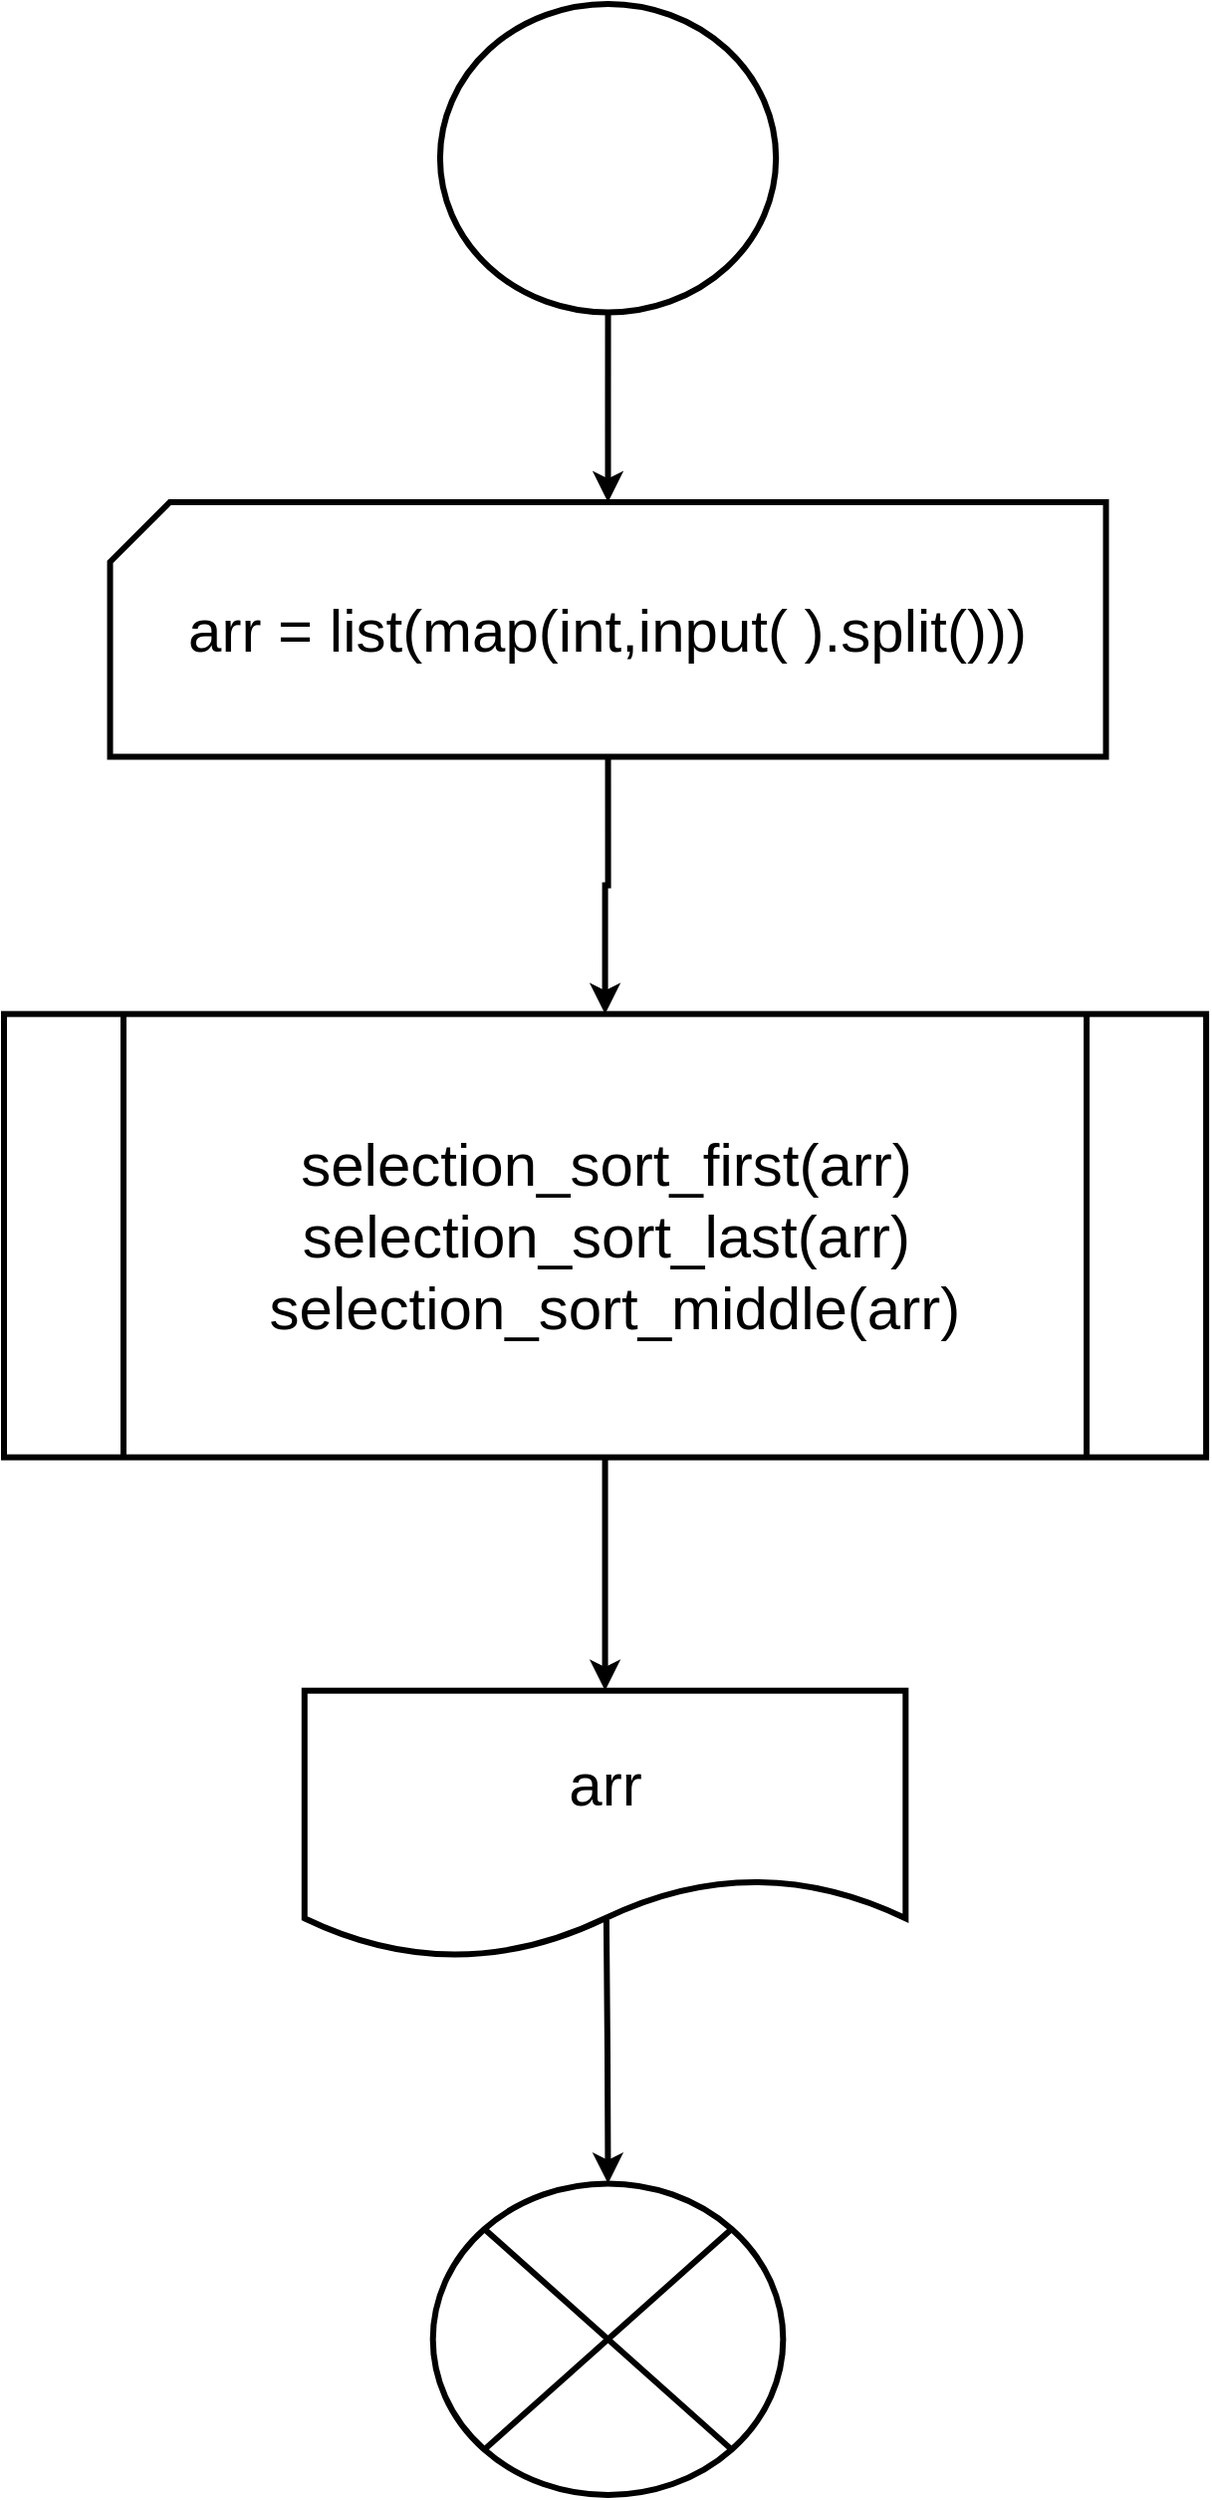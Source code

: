 <mxfile version="22.1.5" type="github">
  <diagram id="C5RBs43oDa-KdzZeNtuy" name="Page-1">
    <mxGraphModel dx="929" dy="3157" grid="1" gridSize="10" guides="1" tooltips="1" connect="1" arrows="1" fold="1" page="1" pageScale="1" pageWidth="827" pageHeight="1169" math="0" shadow="0">
      <root>
        <mxCell id="WIyWlLk6GJQsqaUBKTNV-0" />
        <mxCell id="WIyWlLk6GJQsqaUBKTNV-1" parent="WIyWlLk6GJQsqaUBKTNV-0" />
        <mxCell id="GnlaAtMcbr-nOltD3uFB-0" value="" style="ellipse;whiteSpace=wrap;html=1;fontSize=12;container=0;strokeWidth=3;" vertex="1" parent="WIyWlLk6GJQsqaUBKTNV-1">
          <mxGeometry x="3228.943" y="-630" width="168.654" height="154.769" as="geometry" />
        </mxCell>
        <mxCell id="GnlaAtMcbr-nOltD3uFB-1" style="edgeStyle=orthogonalEdgeStyle;rounded=0;orthogonalLoop=1;jettySize=auto;html=1;entryX=0.5;entryY=0;entryDx=0;entryDy=0;entryPerimeter=0;fontSize=12;strokeWidth=3;" edge="1" parent="WIyWlLk6GJQsqaUBKTNV-1" source="GnlaAtMcbr-nOltD3uFB-0" target="GnlaAtMcbr-nOltD3uFB-6">
          <mxGeometry relative="1" as="geometry">
            <mxPoint x="3311.78" y="-378.521" as="targetPoint" />
          </mxGeometry>
        </mxCell>
        <mxCell id="GnlaAtMcbr-nOltD3uFB-2" value="&lt;div style=&quot;font-size: 30px;&quot;&gt;&lt;font style=&quot;font-size: 30px;&quot;&gt;selection_sort_first(arr)&lt;/font&gt;&lt;/div&gt;&lt;div style=&quot;font-size: 30px;&quot;&gt;&lt;font style=&quot;font-size: 30px;&quot;&gt;selection_sort_last(arr)&lt;/font&gt;&lt;/div&gt;&lt;font style=&quot;font-size: 30px;&quot;&gt;&amp;nbsp;selection_sort_middle(arr)&lt;/font&gt;" style="shape=process;whiteSpace=wrap;html=1;backgroundOutline=1;container=0;fontSize=12;strokeWidth=3;" vertex="1" parent="WIyWlLk6GJQsqaUBKTNV-1">
          <mxGeometry x="3010" y="-123.169" width="603.56" height="222.459" as="geometry" />
        </mxCell>
        <mxCell id="GnlaAtMcbr-nOltD3uFB-3" value="&lt;font style=&quot;font-size: 30px;&quot;&gt;arr&lt;/font&gt;" style="shape=document;whiteSpace=wrap;html=1;boundedLbl=1;container=0;fontSize=12;strokeWidth=3;" vertex="1" parent="WIyWlLk6GJQsqaUBKTNV-1">
          <mxGeometry x="3160.89" y="216.328" width="301.78" height="134.441" as="geometry" />
        </mxCell>
        <mxCell id="GnlaAtMcbr-nOltD3uFB-4" style="edgeStyle=orthogonalEdgeStyle;rounded=0;orthogonalLoop=1;jettySize=auto;html=1;entryX=0.5;entryY=0;entryDx=0;entryDy=0;fontSize=12;strokeWidth=3;" edge="1" parent="WIyWlLk6GJQsqaUBKTNV-1" source="GnlaAtMcbr-nOltD3uFB-2" target="GnlaAtMcbr-nOltD3uFB-3">
          <mxGeometry relative="1" as="geometry">
            <mxPoint x="3311.78" y="225.03" as="targetPoint" />
          </mxGeometry>
        </mxCell>
        <mxCell id="GnlaAtMcbr-nOltD3uFB-5" style="edgeStyle=orthogonalEdgeStyle;rounded=0;orthogonalLoop=1;jettySize=auto;html=1;exitX=0.5;exitY=1;exitDx=0;exitDy=0;exitPerimeter=0;entryX=0.5;entryY=0;entryDx=0;entryDy=0;fontSize=12;strokeWidth=3;" edge="1" parent="WIyWlLk6GJQsqaUBKTNV-1" source="GnlaAtMcbr-nOltD3uFB-6" target="GnlaAtMcbr-nOltD3uFB-2">
          <mxGeometry relative="1" as="geometry" />
        </mxCell>
        <mxCell id="GnlaAtMcbr-nOltD3uFB-6" value="&lt;font style=&quot;font-size: 30px;&quot;&gt;arr = list(map(int,input( ).split()))&lt;/font&gt;" style="shape=card;whiteSpace=wrap;html=1;container=0;fontSize=12;strokeWidth=3;" vertex="1" parent="WIyWlLk6GJQsqaUBKTNV-1">
          <mxGeometry x="3063.269" y="-380" width="500.002" height="127.788" as="geometry" />
        </mxCell>
        <mxCell id="GnlaAtMcbr-nOltD3uFB-7" value="" style="ellipse;whiteSpace=wrap;html=1;container=0;fontSize=12;strokeWidth=3;" vertex="1" parent="WIyWlLk6GJQsqaUBKTNV-1">
          <mxGeometry x="3225.347" y="463.692" width="175.828" height="156.308" as="geometry" />
        </mxCell>
        <mxCell id="GnlaAtMcbr-nOltD3uFB-8" value="" style="endArrow=none;html=1;rounded=0;entryX=1;entryY=0;entryDx=0;entryDy=0;exitX=0;exitY=1;exitDx=0;exitDy=0;fontSize=12;strokeWidth=3;" edge="1" parent="WIyWlLk6GJQsqaUBKTNV-1" source="GnlaAtMcbr-nOltD3uFB-7" target="GnlaAtMcbr-nOltD3uFB-7">
          <mxGeometry width="50" height="50" relative="1" as="geometry">
            <mxPoint x="3654.826" y="595.849" as="sourcePoint" />
            <mxPoint x="3820.012" y="430.66" as="targetPoint" />
          </mxGeometry>
        </mxCell>
        <mxCell id="GnlaAtMcbr-nOltD3uFB-9" value="" style="endArrow=none;html=1;rounded=0;entryX=0;entryY=0;entryDx=0;entryDy=0;exitX=1;exitY=1;exitDx=0;exitDy=0;fontSize=12;strokeWidth=3;" edge="1" parent="WIyWlLk6GJQsqaUBKTNV-1" source="GnlaAtMcbr-nOltD3uFB-7" target="GnlaAtMcbr-nOltD3uFB-7">
          <mxGeometry width="50" height="50" relative="1" as="geometry">
            <mxPoint x="3654.826" y="595.849" as="sourcePoint" />
            <mxPoint x="3820.012" y="430.66" as="targetPoint" />
          </mxGeometry>
        </mxCell>
        <mxCell id="GnlaAtMcbr-nOltD3uFB-10" style="edgeStyle=orthogonalEdgeStyle;rounded=0;orthogonalLoop=1;jettySize=auto;html=1;fontSize=12;strokeWidth=3;" edge="1" parent="WIyWlLk6GJQsqaUBKTNV-1" target="GnlaAtMcbr-nOltD3uFB-7">
          <mxGeometry relative="1" as="geometry">
            <mxPoint x="3312.511" y="463.698" as="targetPoint" />
            <mxPoint x="3312.456" y="331.547" as="sourcePoint" />
          </mxGeometry>
        </mxCell>
      </root>
    </mxGraphModel>
  </diagram>
</mxfile>
